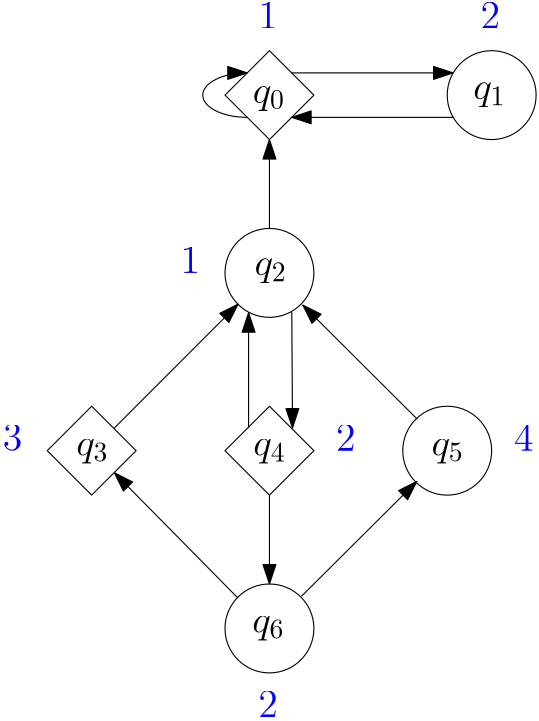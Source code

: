 <?xml version="1.0"?>
<!DOCTYPE ipe SYSTEM "ipe.dtd">
<ipe version="70218" creator="Ipe 7.2.23">
<info created="D:20220614151950" modified="D:20220622153647"/>
<ipestyle name="basic">
<symbol name="arrow/arc(spx)">
<path stroke="sym-stroke" fill="sym-stroke" pen="sym-pen">
0 0 m
-1 0.333 l
-1 -0.333 l
h
</path>
</symbol>
<symbol name="arrow/farc(spx)">
<path stroke="sym-stroke" fill="white" pen="sym-pen">
0 0 m
-1 0.333 l
-1 -0.333 l
h
</path>
</symbol>
<symbol name="arrow/ptarc(spx)">
<path stroke="sym-stroke" fill="sym-stroke" pen="sym-pen">
0 0 m
-1 0.333 l
-0.8 0 l
-1 -0.333 l
h
</path>
</symbol>
<symbol name="arrow/fptarc(spx)">
<path stroke="sym-stroke" fill="white" pen="sym-pen">
0 0 m
-1 0.333 l
-0.8 0 l
-1 -0.333 l
h
</path>
</symbol>
<symbol name="mark/circle(sx)" transformations="translations">
<path fill="sym-stroke">
0.6 0 0 0.6 0 0 e
0.4 0 0 0.4 0 0 e
</path>
</symbol>
<symbol name="mark/disk(sx)" transformations="translations">
<path fill="sym-stroke">
0.6 0 0 0.6 0 0 e
</path>
</symbol>
<symbol name="mark/fdisk(sfx)" transformations="translations">
<group>
<path fill="sym-fill">
0.5 0 0 0.5 0 0 e
</path>
<path fill="sym-stroke" fillrule="eofill">
0.6 0 0 0.6 0 0 e
0.4 0 0 0.4 0 0 e
</path>
</group>
</symbol>
<symbol name="mark/box(sx)" transformations="translations">
<path fill="sym-stroke" fillrule="eofill">
-0.6 -0.6 m
0.6 -0.6 l
0.6 0.6 l
-0.6 0.6 l
h
-0.4 -0.4 m
0.4 -0.4 l
0.4 0.4 l
-0.4 0.4 l
h
</path>
</symbol>
<symbol name="mark/square(sx)" transformations="translations">
<path fill="sym-stroke">
-0.6 -0.6 m
0.6 -0.6 l
0.6 0.6 l
-0.6 0.6 l
h
</path>
</symbol>
<symbol name="mark/fsquare(sfx)" transformations="translations">
<group>
<path fill="sym-fill">
-0.5 -0.5 m
0.5 -0.5 l
0.5 0.5 l
-0.5 0.5 l
h
</path>
<path fill="sym-stroke" fillrule="eofill">
-0.6 -0.6 m
0.6 -0.6 l
0.6 0.6 l
-0.6 0.6 l
h
-0.4 -0.4 m
0.4 -0.4 l
0.4 0.4 l
-0.4 0.4 l
h
</path>
</group>
</symbol>
<symbol name="mark/cross(sx)" transformations="translations">
<group>
<path fill="sym-stroke">
-0.43 -0.57 m
0.57 0.43 l
0.43 0.57 l
-0.57 -0.43 l
h
</path>
<path fill="sym-stroke">
-0.43 0.57 m
0.57 -0.43 l
0.43 -0.57 l
-0.57 0.43 l
h
</path>
</group>
</symbol>
<symbol name="arrow/fnormal(spx)">
<path stroke="sym-stroke" fill="white" pen="sym-pen">
0 0 m
-1 0.333 l
-1 -0.333 l
h
</path>
</symbol>
<symbol name="arrow/pointed(spx)">
<path stroke="sym-stroke" fill="sym-stroke" pen="sym-pen">
0 0 m
-1 0.333 l
-0.8 0 l
-1 -0.333 l
h
</path>
</symbol>
<symbol name="arrow/fpointed(spx)">
<path stroke="sym-stroke" fill="white" pen="sym-pen">
0 0 m
-1 0.333 l
-0.8 0 l
-1 -0.333 l
h
</path>
</symbol>
<symbol name="arrow/linear(spx)">
<path stroke="sym-stroke" pen="sym-pen">
-1 0.333 m
0 0 l
-1 -0.333 l
</path>
</symbol>
<symbol name="arrow/fdouble(spx)">
<path stroke="sym-stroke" fill="white" pen="sym-pen">
0 0 m
-1 0.333 l
-1 -0.333 l
h
-1 0 m
-2 0.333 l
-2 -0.333 l
h
</path>
</symbol>
<symbol name="arrow/double(spx)">
<path stroke="sym-stroke" fill="sym-stroke" pen="sym-pen">
0 0 m
-1 0.333 l
-1 -0.333 l
h
-1 0 m
-2 0.333 l
-2 -0.333 l
h
</path>
</symbol>
<symbol name="arrow/mid-normal(spx)">
<path stroke="sym-stroke" fill="sym-stroke" pen="sym-pen">
0.5 0 m
-0.5 0.333 l
-0.5 -0.333 l
h
</path>
</symbol>
<symbol name="arrow/mid-fnormal(spx)">
<path stroke="sym-stroke" fill="white" pen="sym-pen">
0.5 0 m
-0.5 0.333 l
-0.5 -0.333 l
h
</path>
</symbol>
<symbol name="arrow/mid-pointed(spx)">
<path stroke="sym-stroke" fill="sym-stroke" pen="sym-pen">
0.5 0 m
-0.5 0.333 l
-0.3 0 l
-0.5 -0.333 l
h
</path>
</symbol>
<symbol name="arrow/mid-fpointed(spx)">
<path stroke="sym-stroke" fill="white" pen="sym-pen">
0.5 0 m
-0.5 0.333 l
-0.3 0 l
-0.5 -0.333 l
h
</path>
</symbol>
<symbol name="arrow/mid-double(spx)">
<path stroke="sym-stroke" fill="sym-stroke" pen="sym-pen">
1 0 m
0 0.333 l
0 -0.333 l
h
0 0 m
-1 0.333 l
-1 -0.333 l
h
</path>
</symbol>
<symbol name="arrow/mid-fdouble(spx)">
<path stroke="sym-stroke" fill="white" pen="sym-pen">
1 0 m
0 0.333 l
0 -0.333 l
h
0 0 m
-1 0.333 l
-1 -0.333 l
h
</path>
</symbol>
<anglesize name="22.5 deg" value="22.5"/>
<anglesize name="30 deg" value="30"/>
<anglesize name="45 deg" value="45"/>
<anglesize name="60 deg" value="60"/>
<anglesize name="90 deg" value="90"/>
<arrowsize name="large" value="10"/>
<arrowsize name="small" value="5"/>
<arrowsize name="tiny" value="3"/>
<color name="blue" value="0 0 1"/>
<color name="brown" value="0.647 0.165 0.165"/>
<color name="darkblue" value="0 0 0.545"/>
<color name="darkcyan" value="0 0.545 0.545"/>
<color name="darkgray" value="0.663"/>
<color name="darkgreen" value="0 0.392 0"/>
<color name="darkmagenta" value="0.545 0 0.545"/>
<color name="darkorange" value="1 0.549 0"/>
<color name="darkred" value="0.545 0 0"/>
<color name="gold" value="1 0.843 0"/>
<color name="gray" value="0.745"/>
<color name="green" value="0 1 0"/>
<color name="lightblue" value="0.678 0.847 0.902"/>
<color name="lightcyan" value="0.878 1 1"/>
<color name="lightgray" value="0.827"/>
<color name="lightgreen" value="0.565 0.933 0.565"/>
<color name="lightyellow" value="1 1 0.878"/>
<color name="navy" value="0 0 0.502"/>
<color name="orange" value="1 0.647 0"/>
<color name="pink" value="1 0.753 0.796"/>
<color name="purple" value="0.627 0.125 0.941"/>
<color name="red" value="1 0 0"/>
<color name="seagreen" value="0.18 0.545 0.341"/>
<color name="turquoise" value="0.251 0.878 0.816"/>
<color name="violet" value="0.933 0.51 0.933"/>
<color name="yellow" value="1 1 0"/>
<dashstyle name="dash dot dotted" value="[4 2 1 2 1 2] 0"/>
<dashstyle name="dash dotted" value="[4 2 1 2] 0"/>
<dashstyle name="dashed" value="[4] 0"/>
<dashstyle name="dotted" value="[1 3] 0"/>
<gridsize name="10 pts (~3.5 mm)" value="10"/>
<gridsize name="14 pts (~5 mm)" value="14"/>
<gridsize name="16 pts (~6 mm)" value="16"/>
<gridsize name="20 pts (~7 mm)" value="20"/>
<gridsize name="28 pts (~10 mm)" value="28"/>
<gridsize name="32 pts (~12 mm)" value="32"/>
<gridsize name="4 pts" value="4"/>
<gridsize name="56 pts (~20 mm)" value="56"/>
<gridsize name="8 pts (~3 mm)" value="8"/>
<opacity name="10%" value="0.1"/>
<opacity name="30%" value="0.3"/>
<opacity name="50%" value="0.5"/>
<opacity name="75%" value="0.75"/>
<pen name="fat" value="1.2"/>
<pen name="heavier" value="0.8"/>
<pen name="ultrafat" value="2"/>
<symbolsize name="large" value="5"/>
<symbolsize name="small" value="2"/>
<symbolsize name="tiny" value="1.1"/>
<textsize name="Huge" value="\Huge"/>
<textsize name="LARGE" value="\LARGE"/>
<textsize name="Large" value="\Large"/>
<textsize name="footnote" value="\footnotesize"/>
<textsize name="huge" value="\huge"/>
<textsize name="large" value="\large"/>
<textsize name="small" value="\small"/>
<textsize name="tiny" value="\tiny"/>
<textstyle name="center" begin="\begin{center}" end="\end{center}"/>
<textstyle name="item" begin="\begin{itemize}\item{}" end="\end{itemize}"/>
<textstyle name="itemize" begin="\begin{itemize}" end="\end{itemize}"/>
<tiling name="falling" angle="-60" step="4" width="1"/>
<tiling name="rising" angle="30" step="4" width="1"/>
</ipestyle>
<page>
<layer name="alpha"/>
<view layers="alpha" active="alpha"/>
<path layer="alpha" matrix="1 0 0 1 176 -48" stroke="black">
16 0 0 16 48 688 e
</path>
<path matrix="1 0 0 1 48 16" stroke="black">
16 0 0 16 112 688 e
</path>
<path matrix="1 0 0 1 -16 80" stroke="black">
16 0 0 16 256 688 e
</path>
<path stroke="black">
144 768 m
160 784 l
176 768 l
160 752 l
h
</path>
<path matrix="1 0 0 1 0 -128" stroke="black">
144 768 m
160 784 l
176 768 l
160 752 l
h
</path>
<path matrix="1 0 0 1 -64 -128" stroke="black">
144 768 m
160 784 l
176 768 l
160 752 l
h
</path>
<path matrix="1.01595 0 0 1.01707 -1.659 -11.062" stroke="black" arrow="normal/normal">
104 648 m
148 692 l
</path>
<path matrix="1.03169 0 0 1.02807 -5.45151 -19.011" stroke="black" arrow="normal/normal">
212 652 m
172 692 l
</path>
<path matrix="1 0 0 1 -96 -112" stroke="black">
16 0 0 16 256 688 e
</path>
<path matrix="0 -1 1 0 -528 752" stroke="black" arrow="normal/normal">
128 688 m
160 688 l
</path>
<path matrix="0 -1.03407 1.03912 0 -506.009 806.789" stroke="black" arrow="normal/normal">
212 652 m
172 692 l
</path>
<path matrix="0.044139 0.980944 -1.05213 0.0411526 825.696 458.412" stroke="black" arrow="normal/normal">
104 648 m
148 692 l
</path>
<path matrix="2 0 0 1 -152 0" stroke="black" arrow="normal/normal">
152 760 m
8 0 0 -8 152 768 152 776 a
</path>
<path matrix="1.0372 0 0 1 -6.24952 0" stroke="black" arrow="normal/normal">
168 776 m
224 776 l
</path>
<path matrix="1.04274 0 0 1 -7.18047 0" stroke="black" arrow="normal/normal">
224 760 m
168 760 l
</path>
<path stroke="black" arrow="normal/normal">
168.045 689.911 m
168.305 648.164 l
</path>
<path stroke="black" arrow="normal/normal">
152.487 648.164 m
152.487 689.652 l
</path>
<text matrix="1 0 0 1 -2.02065 1.18761" transformations="translations" pos="156 764" stroke="black" type="label" width="11.708" height="6.176" depth="2.79" valign="baseline" size="Large" style="math">q_0</text>
<text matrix="1 0 0 1 -2.37522 1.97935" transformations="translations" pos="235.751 764.541" stroke="black" type="label" width="11.708" height="6.176" depth="2.79" valign="baseline" size="Large" style="math">q_1</text>
<text matrix="1 0 0 1 0 1.58348" transformations="translations" pos="154.598 701.597" stroke="black" type="label" width="11.708" height="6.176" depth="2.79" valign="baseline" size="Large" style="math">q_2</text>
<text matrix="1 0 0 1 -2.77109 0.791741" transformations="translations" pos="156.973 637.466" stroke="black" type="label" width="11.708" height="6.176" depth="2.79" valign="baseline" size="Large" style="math">q_4</text>
<text matrix="1 0 0 1 -1.97935 1.18761" transformations="translations" pos="92.446 637.071" stroke="black" type="label" width="11.708" height="6.176" depth="2.79" valign="baseline" size="Large" style="math">q_3</text>
<text matrix="1 0 0 1 -3.56283 1.58348" transformations="translations" pos="221.896 636.675" stroke="black" type="label" width="11.708" height="6.176" depth="2.79" valign="baseline" size="Large" style="math">q_5</text>
<text matrix="1 0 0 1 -2.37522 -0.395871" transformations="translations" pos="156.181 574.919" stroke="black" type="label" width="11.708" height="6.176" depth="2.79" valign="baseline" size="Large" style="math">q_6</text>
<text transformations="translations" pos="156 792" stroke="blue" type="label" width="7.024" height="9.245" depth="0" valign="baseline" size="Large" style="math">1</text>
<text transformations="translations" pos="236 792" stroke="blue" type="label" width="7.024" height="9.245" depth="0" valign="baseline" size="Large" style="math">2</text>
<text transformations="translations" pos="128 704" stroke="blue" type="label" width="7.024" height="9.245" depth="0" valign="baseline" size="Large" style="math">1</text>
<text transformations="translations" pos="184 640" stroke="blue" type="label" width="7.024" height="9.245" depth="0" valign="baseline" size="Large" style="math">2</text>
<text transformations="translations" pos="248 640" stroke="blue" type="label" width="7.024" height="9.245" depth="0" valign="baseline" size="Large" style="math">4</text>
<text transformations="translations" pos="64 640" stroke="blue" type="label" width="7.024" height="9.245" depth="0" valign="baseline" size="Large" style="math">3</text>
<text matrix="1 0 0 1 4 -8" transformations="translations" pos="152 552" stroke="blue" type="label" width="7.024" height="9.245" depth="0" valign="baseline" size="Large" style="math">2</text>
<path stroke="black" arrow="normal/normal">
160 720 m
160 752 l
</path>
</page>
</ipe>
